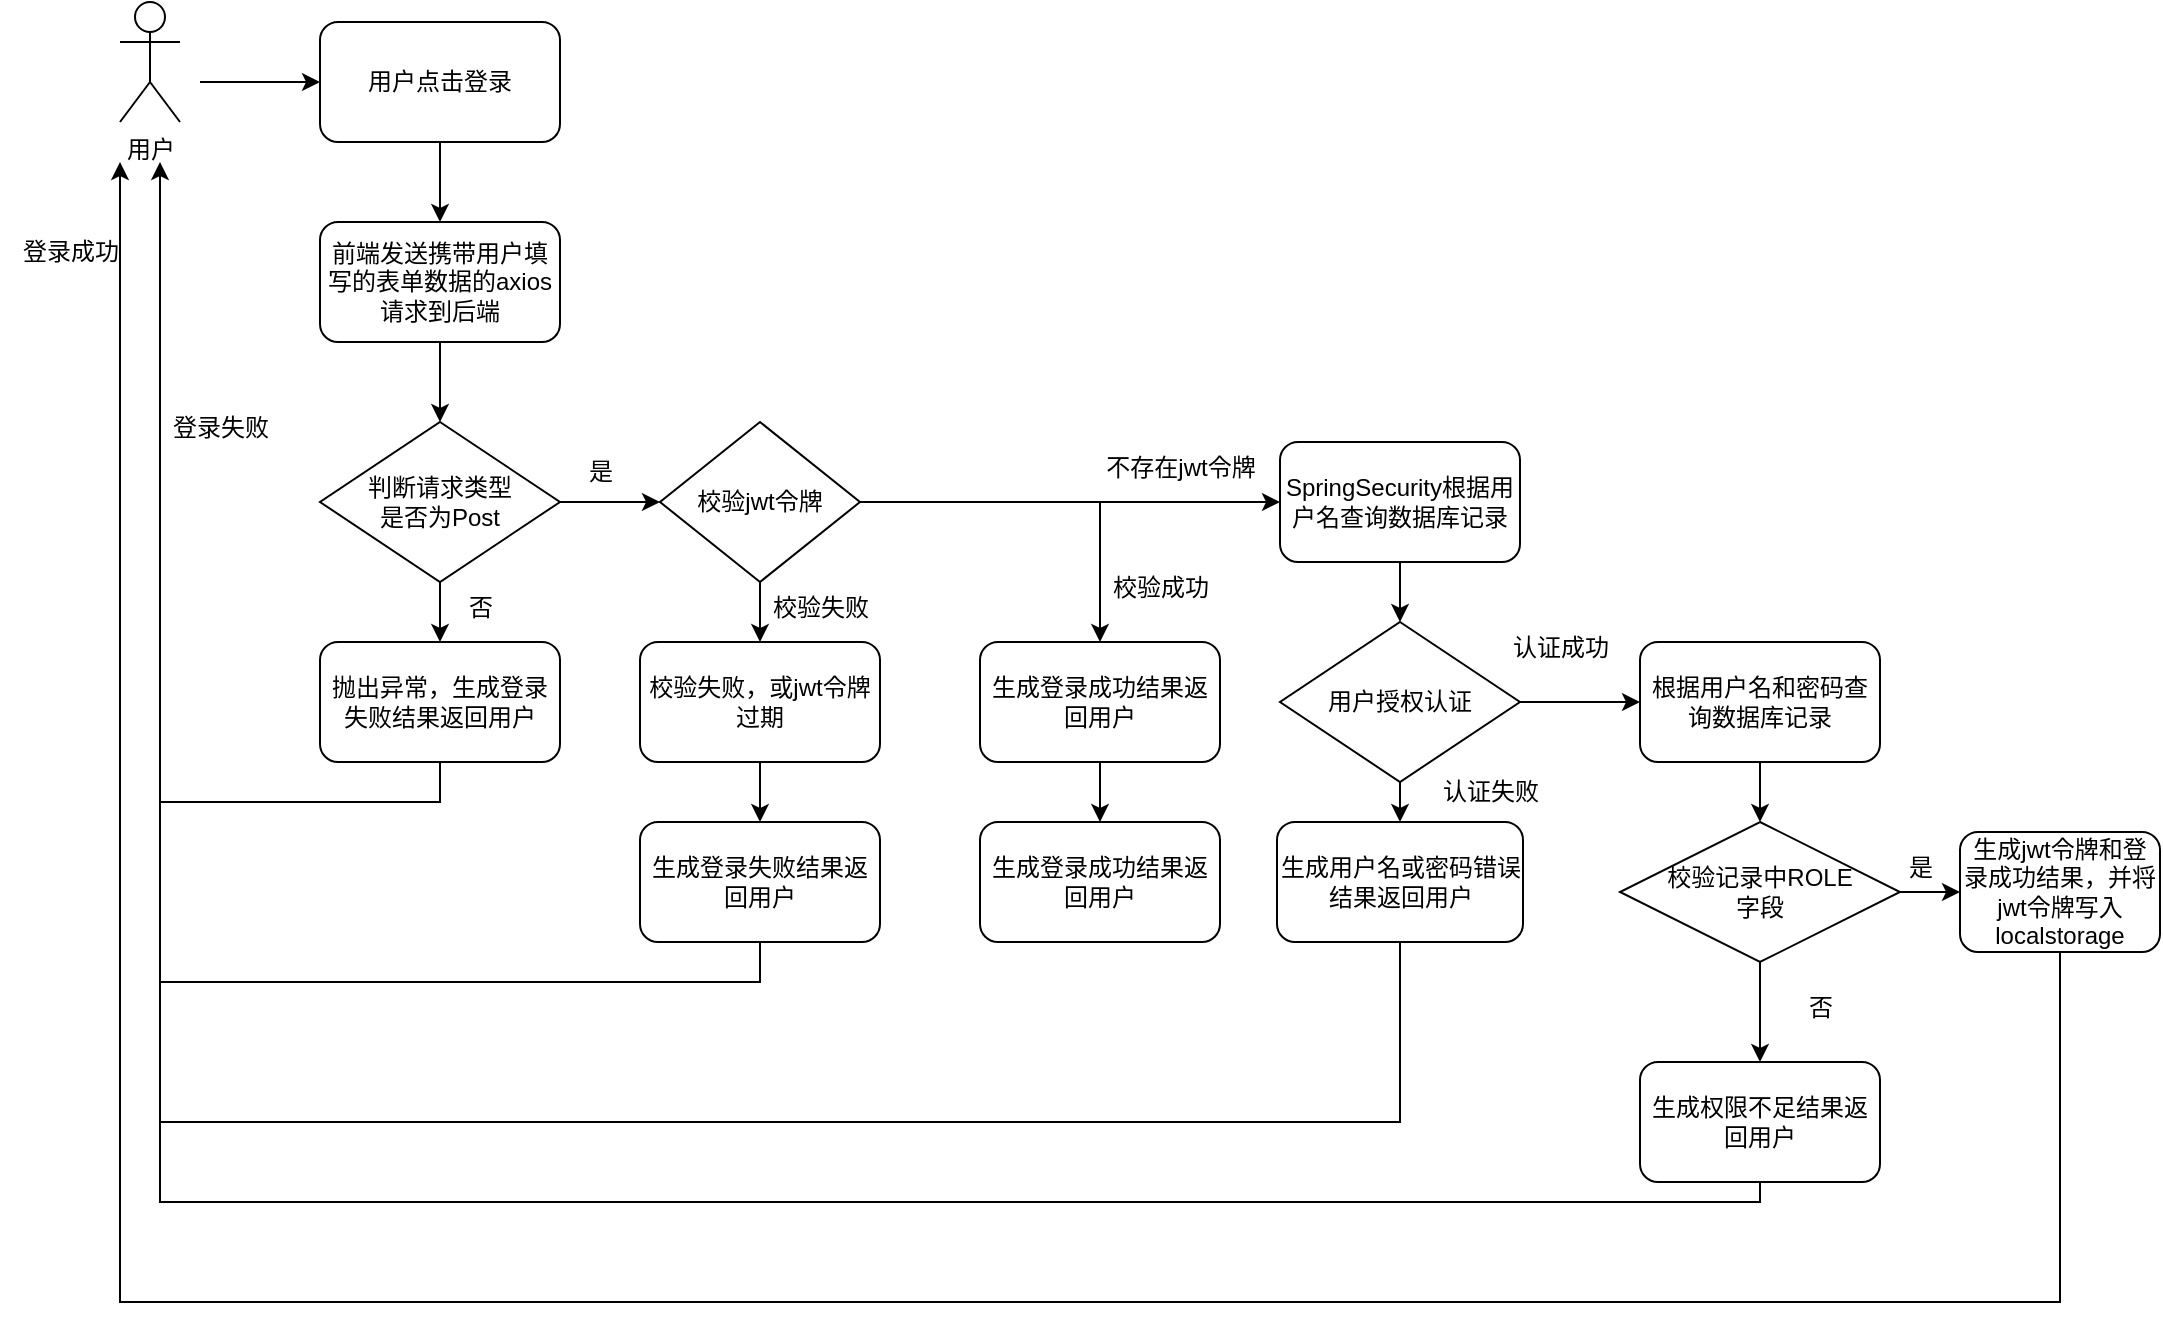 <mxfile version="21.2.1" type="github">
  <diagram name="第 1 页" id="Glq6MSt4fJZdgUOZIP1u">
    <mxGraphModel dx="840" dy="398" grid="1" gridSize="10" guides="1" tooltips="1" connect="1" arrows="1" fold="1" page="1" pageScale="1" pageWidth="1100" pageHeight="850" math="0" shadow="0">
      <root>
        <mxCell id="0" />
        <mxCell id="1" parent="0" />
        <mxCell id="c-n8C7ahyrvKcZ8w685R-1" value="用户点击登录" style="rounded=1;whiteSpace=wrap;html=1;" vertex="1" parent="1">
          <mxGeometry x="160" y="20" width="120" height="60" as="geometry" />
        </mxCell>
        <mxCell id="c-n8C7ahyrvKcZ8w685R-2" value="用户" style="shape=umlActor;verticalLabelPosition=bottom;verticalAlign=top;html=1;outlineConnect=0;" vertex="1" parent="1">
          <mxGeometry x="60" y="10" width="30" height="60" as="geometry" />
        </mxCell>
        <mxCell id="c-n8C7ahyrvKcZ8w685R-6" value="" style="endArrow=classic;html=1;rounded=0;entryX=0;entryY=0.5;entryDx=0;entryDy=0;" edge="1" parent="1" target="c-n8C7ahyrvKcZ8w685R-1">
          <mxGeometry width="50" height="50" relative="1" as="geometry">
            <mxPoint x="100" y="50" as="sourcePoint" />
            <mxPoint x="510" y="180" as="targetPoint" />
          </mxGeometry>
        </mxCell>
        <mxCell id="c-n8C7ahyrvKcZ8w685R-7" value="前端发送携带用户填写的表单数据的axios请求到后端" style="rounded=1;whiteSpace=wrap;html=1;" vertex="1" parent="1">
          <mxGeometry x="160" y="120" width="120" height="60" as="geometry" />
        </mxCell>
        <mxCell id="c-n8C7ahyrvKcZ8w685R-8" value="" style="endArrow=classic;html=1;rounded=0;exitX=0.5;exitY=1;exitDx=0;exitDy=0;" edge="1" parent="1" source="c-n8C7ahyrvKcZ8w685R-1" target="c-n8C7ahyrvKcZ8w685R-7">
          <mxGeometry width="50" height="50" relative="1" as="geometry">
            <mxPoint x="460" y="230" as="sourcePoint" />
            <mxPoint x="510" y="180" as="targetPoint" />
          </mxGeometry>
        </mxCell>
        <mxCell id="c-n8C7ahyrvKcZ8w685R-11" value="&lt;div&gt;判断请求类型&lt;/div&gt;&lt;div&gt;是否为Post&lt;/div&gt;" style="rhombus;whiteSpace=wrap;html=1;" vertex="1" parent="1">
          <mxGeometry x="160" y="220" width="120" height="80" as="geometry" />
        </mxCell>
        <mxCell id="c-n8C7ahyrvKcZ8w685R-12" value="" style="endArrow=classic;html=1;rounded=0;exitX=0.5;exitY=1;exitDx=0;exitDy=0;entryX=0.5;entryY=0;entryDx=0;entryDy=0;" edge="1" parent="1" source="c-n8C7ahyrvKcZ8w685R-7" target="c-n8C7ahyrvKcZ8w685R-11">
          <mxGeometry width="50" height="50" relative="1" as="geometry">
            <mxPoint x="460" y="230" as="sourcePoint" />
            <mxPoint x="510" y="180" as="targetPoint" />
          </mxGeometry>
        </mxCell>
        <mxCell id="c-n8C7ahyrvKcZ8w685R-14" value="抛出异常，生成登录失败结果返回用户" style="rounded=1;whiteSpace=wrap;html=1;" vertex="1" parent="1">
          <mxGeometry x="160" y="330" width="120" height="60" as="geometry" />
        </mxCell>
        <mxCell id="c-n8C7ahyrvKcZ8w685R-15" value="" style="endArrow=classic;html=1;rounded=0;exitX=0.5;exitY=1;exitDx=0;exitDy=0;entryX=0.5;entryY=0;entryDx=0;entryDy=0;" edge="1" parent="1" source="c-n8C7ahyrvKcZ8w685R-11" target="c-n8C7ahyrvKcZ8w685R-14">
          <mxGeometry width="50" height="50" relative="1" as="geometry">
            <mxPoint x="460" y="280" as="sourcePoint" />
            <mxPoint x="510" y="230" as="targetPoint" />
          </mxGeometry>
        </mxCell>
        <mxCell id="c-n8C7ahyrvKcZ8w685R-16" value="" style="endArrow=classic;html=1;rounded=0;exitX=1;exitY=0.5;exitDx=0;exitDy=0;entryX=0;entryY=0.5;entryDx=0;entryDy=0;" edge="1" parent="1" source="c-n8C7ahyrvKcZ8w685R-11" target="c-n8C7ahyrvKcZ8w685R-24">
          <mxGeometry width="50" height="50" relative="1" as="geometry">
            <mxPoint x="460" y="280" as="sourcePoint" />
            <mxPoint x="320" y="260" as="targetPoint" />
          </mxGeometry>
        </mxCell>
        <mxCell id="c-n8C7ahyrvKcZ8w685R-17" value="是" style="text;html=1;align=center;verticalAlign=middle;resizable=0;points=[];autosize=1;strokeColor=none;fillColor=none;" vertex="1" parent="1">
          <mxGeometry x="280" y="230" width="40" height="30" as="geometry" />
        </mxCell>
        <mxCell id="c-n8C7ahyrvKcZ8w685R-18" value="否" style="text;html=1;align=center;verticalAlign=middle;resizable=0;points=[];autosize=1;strokeColor=none;fillColor=none;" vertex="1" parent="1">
          <mxGeometry x="220" y="298" width="40" height="30" as="geometry" />
        </mxCell>
        <mxCell id="c-n8C7ahyrvKcZ8w685R-19" value="" style="endArrow=classic;html=1;rounded=0;exitX=0.5;exitY=1;exitDx=0;exitDy=0;" edge="1" parent="1" source="c-n8C7ahyrvKcZ8w685R-14">
          <mxGeometry width="50" height="50" relative="1" as="geometry">
            <mxPoint x="460" y="280" as="sourcePoint" />
            <mxPoint x="80" y="90" as="targetPoint" />
            <Array as="points">
              <mxPoint x="220" y="410" />
              <mxPoint x="80" y="410" />
            </Array>
          </mxGeometry>
        </mxCell>
        <mxCell id="c-n8C7ahyrvKcZ8w685R-20" value="校验失败，或jwt令牌过期" style="rounded=1;whiteSpace=wrap;html=1;" vertex="1" parent="1">
          <mxGeometry x="320" y="330" width="120" height="60" as="geometry" />
        </mxCell>
        <mxCell id="c-n8C7ahyrvKcZ8w685R-22" value="" style="endArrow=classic;html=1;rounded=0;exitX=0.5;exitY=1;exitDx=0;exitDy=0;entryX=0.5;entryY=0;entryDx=0;entryDy=0;" edge="1" parent="1" target="c-n8C7ahyrvKcZ8w685R-20">
          <mxGeometry width="50" height="50" relative="1" as="geometry">
            <mxPoint x="380" y="290" as="sourcePoint" />
            <mxPoint x="510" y="180" as="targetPoint" />
          </mxGeometry>
        </mxCell>
        <mxCell id="c-n8C7ahyrvKcZ8w685R-23" value="生成登录失败结果返回用户" style="rounded=1;whiteSpace=wrap;html=1;" vertex="1" parent="1">
          <mxGeometry x="320" y="420" width="120" height="60" as="geometry" />
        </mxCell>
        <mxCell id="c-n8C7ahyrvKcZ8w685R-24" value="校验jwt令牌" style="rhombus;whiteSpace=wrap;html=1;" vertex="1" parent="1">
          <mxGeometry x="330" y="220" width="100" height="80" as="geometry" />
        </mxCell>
        <mxCell id="c-n8C7ahyrvKcZ8w685R-26" value="" style="endArrow=classic;html=1;rounded=0;exitX=0.5;exitY=1;exitDx=0;exitDy=0;" edge="1" parent="1" source="c-n8C7ahyrvKcZ8w685R-20" target="c-n8C7ahyrvKcZ8w685R-23">
          <mxGeometry width="50" height="50" relative="1" as="geometry">
            <mxPoint x="460" y="310" as="sourcePoint" />
            <mxPoint x="510" y="260" as="targetPoint" />
          </mxGeometry>
        </mxCell>
        <mxCell id="c-n8C7ahyrvKcZ8w685R-27" value="" style="endArrow=classic;html=1;rounded=0;exitX=1;exitY=0.5;exitDx=0;exitDy=0;entryX=0;entryY=0.5;entryDx=0;entryDy=0;" edge="1" parent="1" source="c-n8C7ahyrvKcZ8w685R-24" target="c-n8C7ahyrvKcZ8w685R-30">
          <mxGeometry width="50" height="50" relative="1" as="geometry">
            <mxPoint x="460" y="330" as="sourcePoint" />
            <mxPoint x="520" y="260" as="targetPoint" />
          </mxGeometry>
        </mxCell>
        <mxCell id="c-n8C7ahyrvKcZ8w685R-29" value="校验失败" style="text;html=1;align=center;verticalAlign=middle;resizable=0;points=[];autosize=1;strokeColor=none;fillColor=none;" vertex="1" parent="1">
          <mxGeometry x="375" y="298" width="70" height="30" as="geometry" />
        </mxCell>
        <mxCell id="c-n8C7ahyrvKcZ8w685R-30" value="SpringSecurity根据用户名查询数据库记录" style="rounded=1;whiteSpace=wrap;html=1;" vertex="1" parent="1">
          <mxGeometry x="640" y="230" width="120" height="60" as="geometry" />
        </mxCell>
        <mxCell id="c-n8C7ahyrvKcZ8w685R-32" value="生成登录成功结果返回用户" style="rounded=1;whiteSpace=wrap;html=1;" vertex="1" parent="1">
          <mxGeometry x="490" y="330" width="120" height="60" as="geometry" />
        </mxCell>
        <mxCell id="c-n8C7ahyrvKcZ8w685R-33" value="" style="endArrow=classic;html=1;rounded=0;entryX=0.5;entryY=0;entryDx=0;entryDy=0;" edge="1" parent="1" target="c-n8C7ahyrvKcZ8w685R-32">
          <mxGeometry width="50" height="50" relative="1" as="geometry">
            <mxPoint x="550" y="260" as="sourcePoint" />
            <mxPoint x="540" y="260" as="targetPoint" />
          </mxGeometry>
        </mxCell>
        <mxCell id="c-n8C7ahyrvKcZ8w685R-34" value="校验成功" style="text;html=1;align=center;verticalAlign=middle;resizable=0;points=[];autosize=1;strokeColor=none;fillColor=none;" vertex="1" parent="1">
          <mxGeometry x="545" y="288" width="70" height="30" as="geometry" />
        </mxCell>
        <mxCell id="c-n8C7ahyrvKcZ8w685R-35" value="" style="endArrow=none;html=1;rounded=0;exitX=0.5;exitY=1;exitDx=0;exitDy=0;" edge="1" parent="1" source="c-n8C7ahyrvKcZ8w685R-23">
          <mxGeometry width="50" height="50" relative="1" as="geometry">
            <mxPoint x="460" y="330" as="sourcePoint" />
            <mxPoint x="80" y="410" as="targetPoint" />
            <Array as="points">
              <mxPoint x="380" y="500" />
              <mxPoint x="230" y="500" />
              <mxPoint x="80" y="500" />
            </Array>
          </mxGeometry>
        </mxCell>
        <mxCell id="c-n8C7ahyrvKcZ8w685R-37" value="" style="endArrow=classic;html=1;rounded=0;exitX=0.5;exitY=1;exitDx=0;exitDy=0;" edge="1" parent="1" source="c-n8C7ahyrvKcZ8w685R-32" target="c-n8C7ahyrvKcZ8w685R-38">
          <mxGeometry width="50" height="50" relative="1" as="geometry">
            <mxPoint x="460" y="350" as="sourcePoint" />
            <mxPoint x="550" y="430" as="targetPoint" />
          </mxGeometry>
        </mxCell>
        <mxCell id="c-n8C7ahyrvKcZ8w685R-38" value="生成登录成功结果返回用户" style="rounded=1;whiteSpace=wrap;html=1;" vertex="1" parent="1">
          <mxGeometry x="490" y="420" width="120" height="60" as="geometry" />
        </mxCell>
        <mxCell id="c-n8C7ahyrvKcZ8w685R-40" value="不存在jwt令牌" style="text;html=1;align=center;verticalAlign=middle;resizable=0;points=[];autosize=1;strokeColor=none;fillColor=none;" vertex="1" parent="1">
          <mxGeometry x="540" y="228" width="100" height="30" as="geometry" />
        </mxCell>
        <mxCell id="c-n8C7ahyrvKcZ8w685R-43" value="用户授权认证" style="rhombus;whiteSpace=wrap;html=1;" vertex="1" parent="1">
          <mxGeometry x="640" y="320" width="120" height="80" as="geometry" />
        </mxCell>
        <mxCell id="c-n8C7ahyrvKcZ8w685R-44" value="" style="endArrow=classic;html=1;rounded=0;entryX=0.5;entryY=0;entryDx=0;entryDy=0;exitX=0.5;exitY=1;exitDx=0;exitDy=0;" edge="1" parent="1" source="c-n8C7ahyrvKcZ8w685R-30" target="c-n8C7ahyrvKcZ8w685R-43">
          <mxGeometry width="50" height="50" relative="1" as="geometry">
            <mxPoint x="460" y="380" as="sourcePoint" />
            <mxPoint x="510" y="330" as="targetPoint" />
          </mxGeometry>
        </mxCell>
        <mxCell id="c-n8C7ahyrvKcZ8w685R-45" value="生成用户名或密码错误结果返回用户" style="rounded=1;whiteSpace=wrap;html=1;" vertex="1" parent="1">
          <mxGeometry x="638.5" y="420" width="123" height="60" as="geometry" />
        </mxCell>
        <mxCell id="c-n8C7ahyrvKcZ8w685R-46" value="" style="endArrow=classic;html=1;rounded=0;exitX=0.5;exitY=1;exitDx=0;exitDy=0;entryX=0.5;entryY=0;entryDx=0;entryDy=0;" edge="1" parent="1" source="c-n8C7ahyrvKcZ8w685R-43" target="c-n8C7ahyrvKcZ8w685R-45">
          <mxGeometry width="50" height="50" relative="1" as="geometry">
            <mxPoint x="460" y="380" as="sourcePoint" />
            <mxPoint x="510" y="330" as="targetPoint" />
          </mxGeometry>
        </mxCell>
        <mxCell id="c-n8C7ahyrvKcZ8w685R-48" value="登录失败" style="text;html=1;align=center;verticalAlign=middle;resizable=0;points=[];autosize=1;strokeColor=none;fillColor=none;" vertex="1" parent="1">
          <mxGeometry x="75" y="208" width="70" height="30" as="geometry" />
        </mxCell>
        <mxCell id="c-n8C7ahyrvKcZ8w685R-49" value="" style="endArrow=none;html=1;rounded=0;exitX=0.5;exitY=1;exitDx=0;exitDy=0;" edge="1" parent="1" source="c-n8C7ahyrvKcZ8w685R-45">
          <mxGeometry width="50" height="50" relative="1" as="geometry">
            <mxPoint x="460" y="380" as="sourcePoint" />
            <mxPoint x="80" y="500" as="targetPoint" />
            <Array as="points">
              <mxPoint x="700" y="570" />
              <mxPoint x="360" y="570" />
              <mxPoint x="80" y="570" />
            </Array>
          </mxGeometry>
        </mxCell>
        <mxCell id="c-n8C7ahyrvKcZ8w685R-50" value="登录成功" style="text;html=1;align=center;verticalAlign=middle;resizable=0;points=[];autosize=1;strokeColor=none;fillColor=none;" vertex="1" parent="1">
          <mxGeometry y="120" width="70" height="30" as="geometry" />
        </mxCell>
        <mxCell id="c-n8C7ahyrvKcZ8w685R-51" value="根据用户名和密码查询数据库记录" style="rounded=1;whiteSpace=wrap;html=1;" vertex="1" parent="1">
          <mxGeometry x="820" y="330" width="120" height="60" as="geometry" />
        </mxCell>
        <mxCell id="c-n8C7ahyrvKcZ8w685R-52" value="" style="endArrow=classic;html=1;rounded=0;exitX=1;exitY=0.5;exitDx=0;exitDy=0;entryX=0;entryY=0.5;entryDx=0;entryDy=0;" edge="1" parent="1" source="c-n8C7ahyrvKcZ8w685R-43" target="c-n8C7ahyrvKcZ8w685R-51">
          <mxGeometry width="50" height="50" relative="1" as="geometry">
            <mxPoint x="460" y="310" as="sourcePoint" />
            <mxPoint x="510" y="260" as="targetPoint" />
          </mxGeometry>
        </mxCell>
        <mxCell id="c-n8C7ahyrvKcZ8w685R-54" value="认证失败" style="text;html=1;align=center;verticalAlign=middle;resizable=0;points=[];autosize=1;strokeColor=none;fillColor=none;" vertex="1" parent="1">
          <mxGeometry x="710" y="390" width="70" height="30" as="geometry" />
        </mxCell>
        <mxCell id="c-n8C7ahyrvKcZ8w685R-55" value="认证成功" style="text;html=1;align=center;verticalAlign=middle;resizable=0;points=[];autosize=1;strokeColor=none;fillColor=none;" vertex="1" parent="1">
          <mxGeometry x="745" y="318" width="70" height="30" as="geometry" />
        </mxCell>
        <mxCell id="c-n8C7ahyrvKcZ8w685R-56" value="" style="endArrow=classic;html=1;rounded=0;exitX=0.5;exitY=1;exitDx=0;exitDy=0;" edge="1" parent="1" source="c-n8C7ahyrvKcZ8w685R-51">
          <mxGeometry width="50" height="50" relative="1" as="geometry">
            <mxPoint x="460" y="330" as="sourcePoint" />
            <mxPoint x="880" y="420" as="targetPoint" />
          </mxGeometry>
        </mxCell>
        <mxCell id="c-n8C7ahyrvKcZ8w685R-58" value="&lt;div&gt;校验记录中ROLE&lt;/div&gt;&lt;div&gt;字段&lt;br&gt;&lt;/div&gt;" style="rhombus;whiteSpace=wrap;html=1;" vertex="1" parent="1">
          <mxGeometry x="810" y="420" width="140" height="70" as="geometry" />
        </mxCell>
        <mxCell id="c-n8C7ahyrvKcZ8w685R-60" value="" style="endArrow=classic;html=1;rounded=0;exitX=0.5;exitY=1;exitDx=0;exitDy=0;" edge="1" parent="1" source="c-n8C7ahyrvKcZ8w685R-58">
          <mxGeometry width="50" height="50" relative="1" as="geometry">
            <mxPoint x="580" y="350" as="sourcePoint" />
            <mxPoint x="880" y="540" as="targetPoint" />
          </mxGeometry>
        </mxCell>
        <mxCell id="c-n8C7ahyrvKcZ8w685R-61" value="否" style="text;html=1;align=center;verticalAlign=middle;resizable=0;points=[];autosize=1;strokeColor=none;fillColor=none;" vertex="1" parent="1">
          <mxGeometry x="890" y="498" width="40" height="30" as="geometry" />
        </mxCell>
        <mxCell id="c-n8C7ahyrvKcZ8w685R-62" value="生成权限不足结果返回用户" style="rounded=1;whiteSpace=wrap;html=1;" vertex="1" parent="1">
          <mxGeometry x="820" y="540" width="120" height="60" as="geometry" />
        </mxCell>
        <mxCell id="c-n8C7ahyrvKcZ8w685R-64" value="" style="endArrow=none;html=1;rounded=0;exitX=0.5;exitY=1;exitDx=0;exitDy=0;" edge="1" parent="1" source="c-n8C7ahyrvKcZ8w685R-62">
          <mxGeometry width="50" height="50" relative="1" as="geometry">
            <mxPoint x="580" y="550" as="sourcePoint" />
            <mxPoint x="80" y="570" as="targetPoint" />
            <Array as="points">
              <mxPoint x="880" y="610" />
              <mxPoint x="480" y="610" />
              <mxPoint x="80" y="610" />
            </Array>
          </mxGeometry>
        </mxCell>
        <mxCell id="c-n8C7ahyrvKcZ8w685R-65" value="生成jwt令牌和登录成功结果，并将jwt令牌写入localstorage" style="rounded=1;whiteSpace=wrap;html=1;" vertex="1" parent="1">
          <mxGeometry x="980" y="425" width="100" height="60" as="geometry" />
        </mxCell>
        <mxCell id="c-n8C7ahyrvKcZ8w685R-66" value="" style="endArrow=classic;html=1;rounded=0;exitX=1;exitY=0.5;exitDx=0;exitDy=0;entryX=0;entryY=0.5;entryDx=0;entryDy=0;" edge="1" parent="1" source="c-n8C7ahyrvKcZ8w685R-58" target="c-n8C7ahyrvKcZ8w685R-65">
          <mxGeometry width="50" height="50" relative="1" as="geometry">
            <mxPoint x="920" y="460" as="sourcePoint" />
            <mxPoint x="970" y="410" as="targetPoint" />
          </mxGeometry>
        </mxCell>
        <mxCell id="c-n8C7ahyrvKcZ8w685R-67" value="是" style="text;html=1;align=center;verticalAlign=middle;resizable=0;points=[];autosize=1;strokeColor=none;fillColor=none;" vertex="1" parent="1">
          <mxGeometry x="940" y="428" width="40" height="30" as="geometry" />
        </mxCell>
        <mxCell id="c-n8C7ahyrvKcZ8w685R-68" value="" style="endArrow=classic;html=1;rounded=0;exitX=0.5;exitY=1;exitDx=0;exitDy=0;" edge="1" parent="1" source="c-n8C7ahyrvKcZ8w685R-65">
          <mxGeometry width="50" height="50" relative="1" as="geometry">
            <mxPoint x="640" y="560" as="sourcePoint" />
            <mxPoint x="60" y="90" as="targetPoint" />
            <Array as="points">
              <mxPoint x="1030" y="660" />
              <mxPoint x="900" y="660" />
              <mxPoint x="380" y="660" />
              <mxPoint x="60" y="660" />
            </Array>
          </mxGeometry>
        </mxCell>
      </root>
    </mxGraphModel>
  </diagram>
</mxfile>
